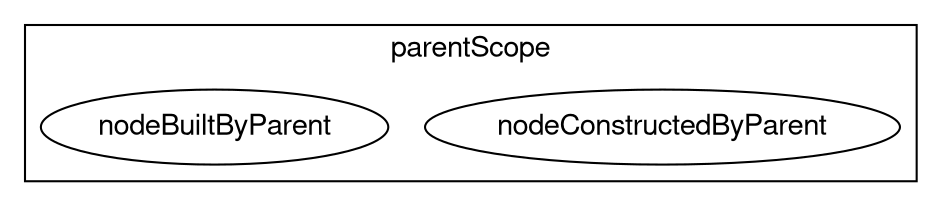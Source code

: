digraph unix {
    graph [nodesep = 0.25; ranksep=1];
    fontname="Helvetica,Arial,sans-serif"
    node [fontname="Helvetica,Arial,sans-serif"]
    edge [fontname="Helvetica,Arial,sans-serif"]
    subgraph cluster_parentScope_2 {
        label = "parentScope";
        nodeConstructedByParent_0 [
        label="nodeConstructedByParent"
        ];
        nodeBuiltByParent_1 [
        label="nodeBuiltByParent"
        ];
        
    }
}
